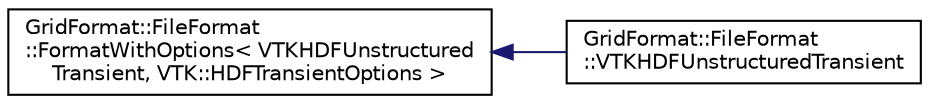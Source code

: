 digraph "Graphical Class Hierarchy"
{
 // LATEX_PDF_SIZE
  edge [fontname="Helvetica",fontsize="10",labelfontname="Helvetica",labelfontsize="10"];
  node [fontname="Helvetica",fontsize="10",shape=record];
  rankdir="LR";
  Node0 [label="GridFormat::FileFormat\l::FormatWithOptions\< VTKHDFUnstructured\lTransient, VTK::HDFTransientOptions \>",height=0.2,width=0.4,color="black", fillcolor="white", style="filled",URL="$structGridFormat_1_1FileFormat_1_1FormatWithOptions.html",tooltip=" "];
  Node0 -> Node1 [dir="back",color="midnightblue",fontsize="10",style="solid",fontname="Helvetica"];
  Node1 [label="GridFormat::FileFormat\l::VTKHDFUnstructuredTransient",height=0.2,width=0.4,color="black", fillcolor="white", style="filled",URL="$structGridFormat_1_1FileFormat_1_1VTKHDFUnstructuredTransient.html",tooltip="Transient variant of the vtk-hdf unstructured grid format."];
}
